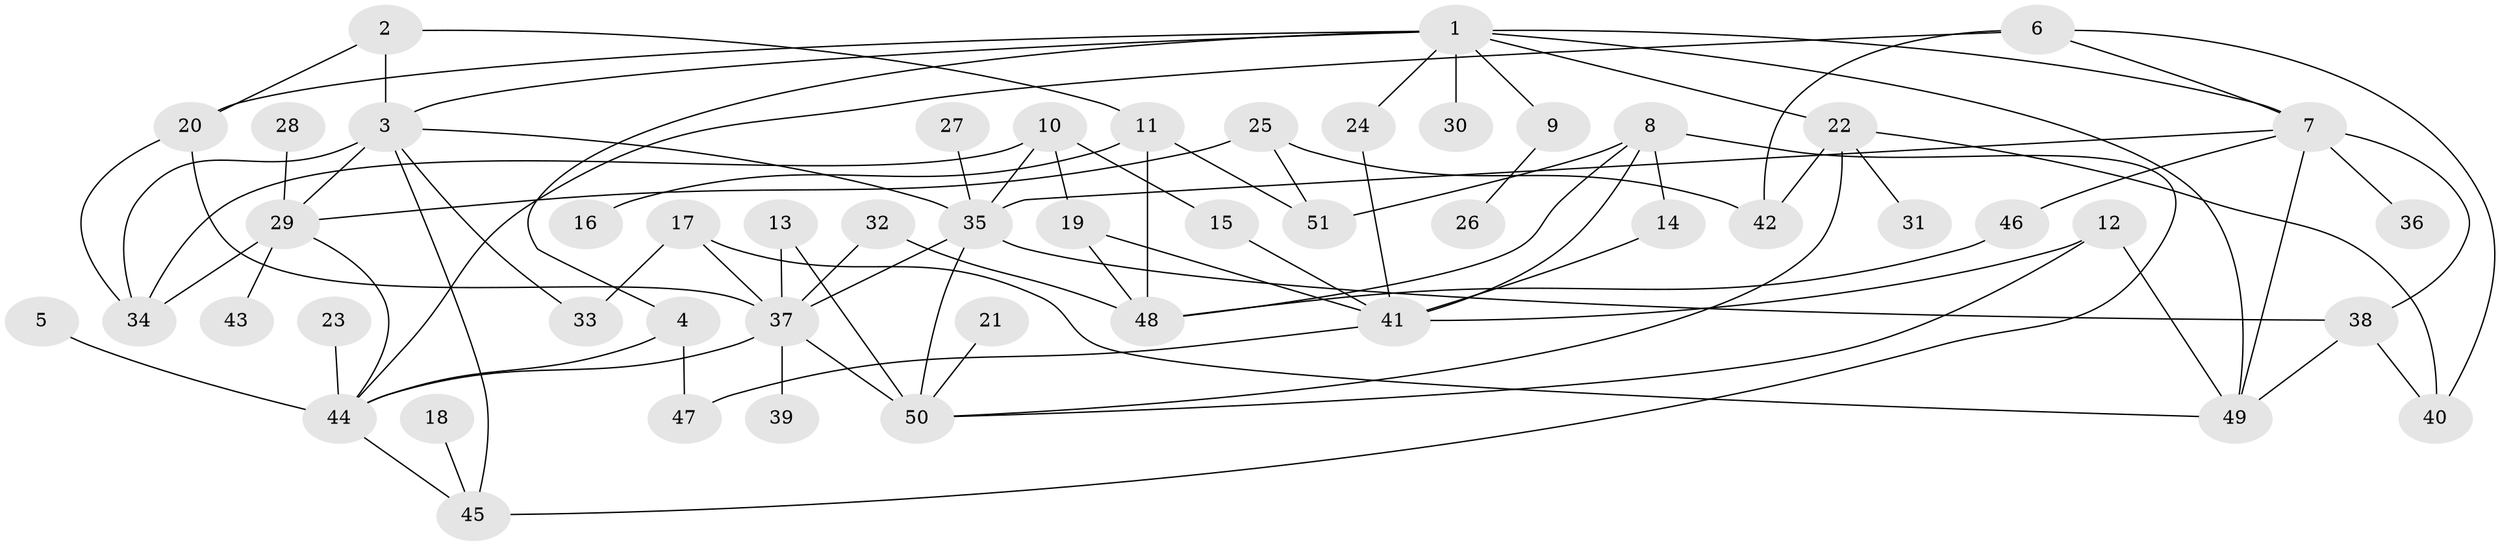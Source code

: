 // original degree distribution, {4: 0.1782178217821782, 7: 0.0297029702970297, 3: 0.18811881188118812, 2: 0.3069306930693069, 5: 0.04950495049504951, 6: 0.019801980198019802, 1: 0.22772277227722773}
// Generated by graph-tools (version 1.1) at 2025/49/03/09/25 03:49:15]
// undirected, 51 vertices, 85 edges
graph export_dot {
graph [start="1"]
  node [color=gray90,style=filled];
  1;
  2;
  3;
  4;
  5;
  6;
  7;
  8;
  9;
  10;
  11;
  12;
  13;
  14;
  15;
  16;
  17;
  18;
  19;
  20;
  21;
  22;
  23;
  24;
  25;
  26;
  27;
  28;
  29;
  30;
  31;
  32;
  33;
  34;
  35;
  36;
  37;
  38;
  39;
  40;
  41;
  42;
  43;
  44;
  45;
  46;
  47;
  48;
  49;
  50;
  51;
  1 -- 3 [weight=1.0];
  1 -- 4 [weight=1.0];
  1 -- 7 [weight=1.0];
  1 -- 9 [weight=1.0];
  1 -- 20 [weight=1.0];
  1 -- 22 [weight=1.0];
  1 -- 24 [weight=1.0];
  1 -- 30 [weight=1.0];
  1 -- 49 [weight=1.0];
  2 -- 3 [weight=1.0];
  2 -- 11 [weight=1.0];
  2 -- 20 [weight=1.0];
  3 -- 29 [weight=1.0];
  3 -- 33 [weight=1.0];
  3 -- 34 [weight=1.0];
  3 -- 35 [weight=1.0];
  3 -- 45 [weight=1.0];
  4 -- 44 [weight=1.0];
  4 -- 47 [weight=1.0];
  5 -- 44 [weight=1.0];
  6 -- 7 [weight=1.0];
  6 -- 40 [weight=1.0];
  6 -- 42 [weight=1.0];
  6 -- 44 [weight=1.0];
  7 -- 35 [weight=1.0];
  7 -- 36 [weight=1.0];
  7 -- 38 [weight=1.0];
  7 -- 46 [weight=1.0];
  7 -- 49 [weight=1.0];
  8 -- 14 [weight=1.0];
  8 -- 41 [weight=1.0];
  8 -- 45 [weight=1.0];
  8 -- 48 [weight=1.0];
  8 -- 51 [weight=1.0];
  9 -- 26 [weight=1.0];
  10 -- 15 [weight=1.0];
  10 -- 19 [weight=1.0];
  10 -- 34 [weight=1.0];
  10 -- 35 [weight=1.0];
  11 -- 16 [weight=1.0];
  11 -- 48 [weight=1.0];
  11 -- 51 [weight=1.0];
  12 -- 41 [weight=1.0];
  12 -- 49 [weight=1.0];
  12 -- 50 [weight=1.0];
  13 -- 37 [weight=1.0];
  13 -- 50 [weight=1.0];
  14 -- 41 [weight=1.0];
  15 -- 41 [weight=1.0];
  17 -- 33 [weight=1.0];
  17 -- 37 [weight=1.0];
  17 -- 49 [weight=1.0];
  18 -- 45 [weight=1.0];
  19 -- 41 [weight=1.0];
  19 -- 48 [weight=1.0];
  20 -- 34 [weight=1.0];
  20 -- 37 [weight=1.0];
  21 -- 50 [weight=1.0];
  22 -- 31 [weight=1.0];
  22 -- 40 [weight=1.0];
  22 -- 42 [weight=1.0];
  22 -- 50 [weight=1.0];
  23 -- 44 [weight=1.0];
  24 -- 41 [weight=1.0];
  25 -- 29 [weight=1.0];
  25 -- 42 [weight=1.0];
  25 -- 51 [weight=1.0];
  27 -- 35 [weight=1.0];
  28 -- 29 [weight=1.0];
  29 -- 34 [weight=1.0];
  29 -- 43 [weight=1.0];
  29 -- 44 [weight=1.0];
  32 -- 37 [weight=1.0];
  32 -- 48 [weight=1.0];
  35 -- 37 [weight=1.0];
  35 -- 38 [weight=1.0];
  35 -- 50 [weight=1.0];
  37 -- 39 [weight=1.0];
  37 -- 44 [weight=1.0];
  37 -- 50 [weight=2.0];
  38 -- 40 [weight=1.0];
  38 -- 49 [weight=1.0];
  41 -- 47 [weight=1.0];
  44 -- 45 [weight=1.0];
  46 -- 48 [weight=1.0];
}
